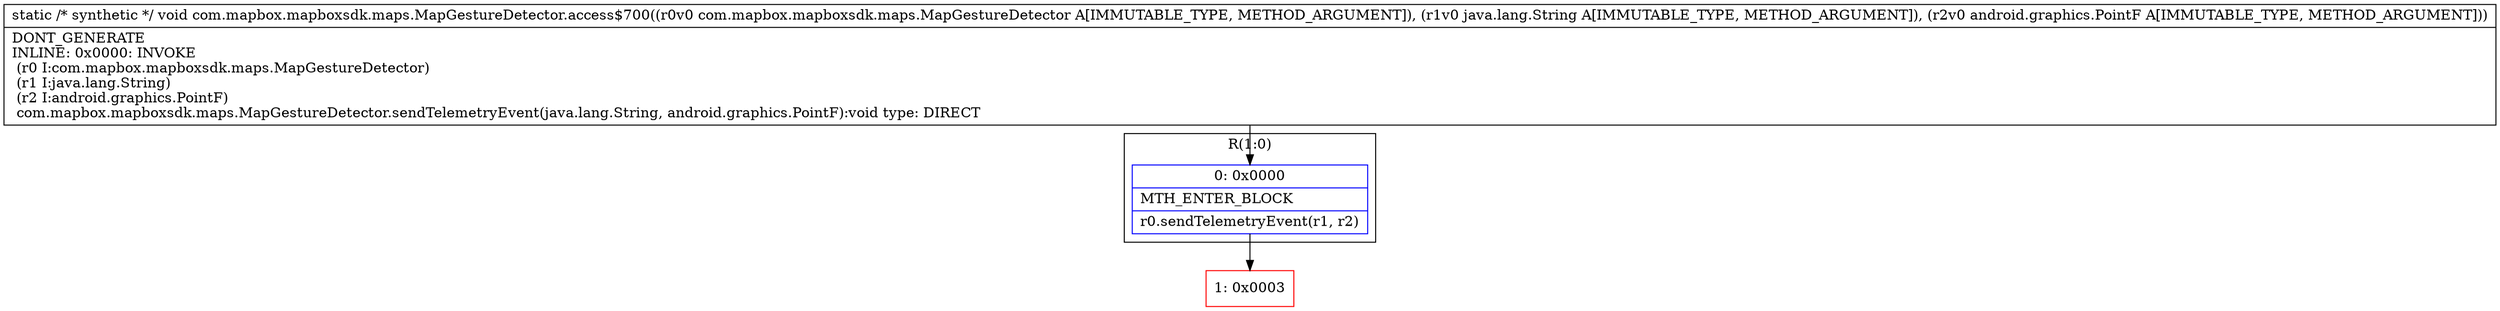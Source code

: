 digraph "CFG forcom.mapbox.mapboxsdk.maps.MapGestureDetector.access$700(Lcom\/mapbox\/mapboxsdk\/maps\/MapGestureDetector;Ljava\/lang\/String;Landroid\/graphics\/PointF;)V" {
subgraph cluster_Region_735731016 {
label = "R(1:0)";
node [shape=record,color=blue];
Node_0 [shape=record,label="{0\:\ 0x0000|MTH_ENTER_BLOCK\l|r0.sendTelemetryEvent(r1, r2)\l}"];
}
Node_1 [shape=record,color=red,label="{1\:\ 0x0003}"];
MethodNode[shape=record,label="{static \/* synthetic *\/ void com.mapbox.mapboxsdk.maps.MapGestureDetector.access$700((r0v0 com.mapbox.mapboxsdk.maps.MapGestureDetector A[IMMUTABLE_TYPE, METHOD_ARGUMENT]), (r1v0 java.lang.String A[IMMUTABLE_TYPE, METHOD_ARGUMENT]), (r2v0 android.graphics.PointF A[IMMUTABLE_TYPE, METHOD_ARGUMENT]))  | DONT_GENERATE\lINLINE: 0x0000: INVOKE  \l  (r0 I:com.mapbox.mapboxsdk.maps.MapGestureDetector)\l  (r1 I:java.lang.String)\l  (r2 I:android.graphics.PointF)\l com.mapbox.mapboxsdk.maps.MapGestureDetector.sendTelemetryEvent(java.lang.String, android.graphics.PointF):void type: DIRECT\l}"];
MethodNode -> Node_0;
Node_0 -> Node_1;
}

